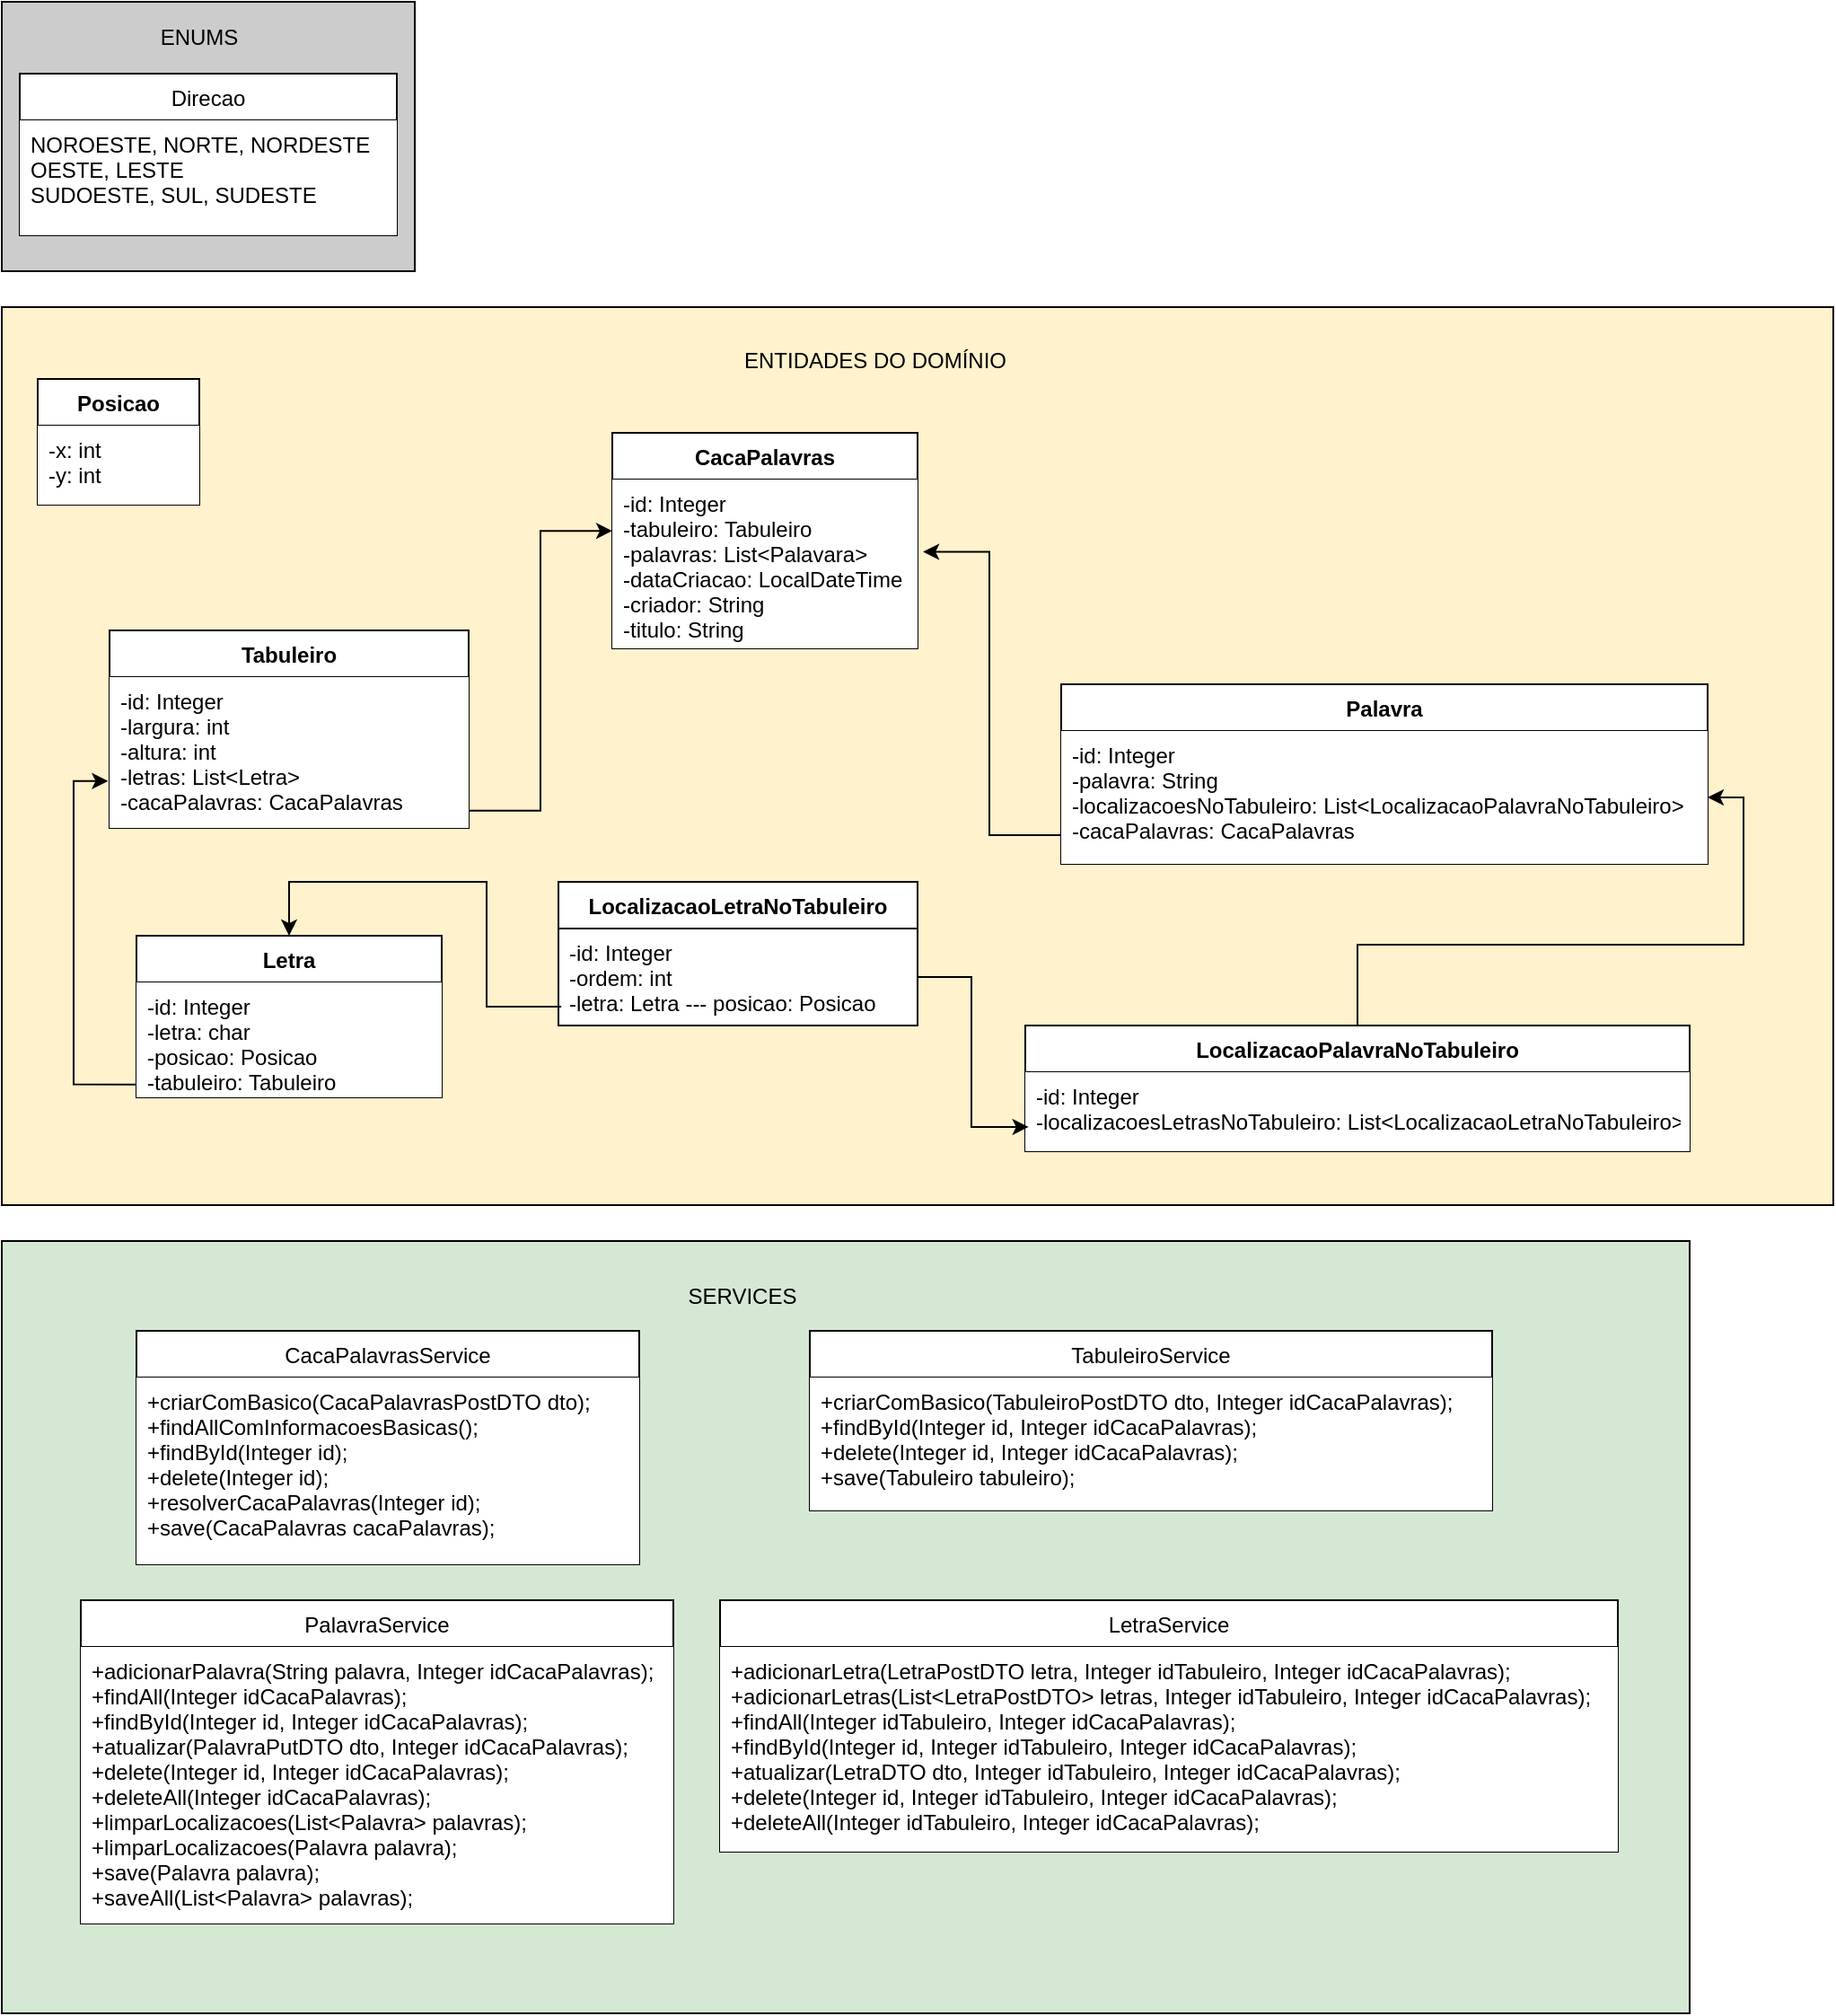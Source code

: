 <mxfile version="14.9.6" type="device"><diagram id="u1EcMTFQbT4V3_aP3Qew" name="Page-1"><mxGraphModel dx="1553" dy="612" grid="1" gridSize="10" guides="1" tooltips="1" connect="1" arrows="1" fold="1" page="1" pageScale="1" pageWidth="827" pageHeight="1169" math="0" shadow="0"><root><mxCell id="0"/><mxCell id="1" parent="0"/><mxCell id="IM72dWIWO-FAsDDxXvbX-28" value="" style="rounded=0;whiteSpace=wrap;html=1;fillColor=#D5E8D4;" parent="1" vertex="1"><mxGeometry x="40" y="820" width="940" height="430" as="geometry"/></mxCell><mxCell id="IM72dWIWO-FAsDDxXvbX-24" value="" style="rounded=0;whiteSpace=wrap;html=1;fillColor=#FFF2CC;" parent="1" vertex="1"><mxGeometry x="40" y="300" width="1020" height="500" as="geometry"/></mxCell><mxCell id="nkcUQBqj6a9hrPRHC_09-30" style="edgeStyle=orthogonalEdgeStyle;rounded=0;orthogonalLoop=1;jettySize=auto;html=1;entryX=-0.004;entryY=0.689;entryDx=0;entryDy=0;entryPerimeter=0;fillColor=#FFFFFF;exitX=0.005;exitY=0.888;exitDx=0;exitDy=0;exitPerimeter=0;" parent="1" source="KQiIPz32LGIHgp64T81v-2" target="nkcUQBqj6a9hrPRHC_09-14" edge="1"><mxGeometry relative="1" as="geometry"/></mxCell><mxCell id="KQiIPz32LGIHgp64T81v-1" value="Letra" style="swimlane;fontStyle=1;align=center;verticalAlign=top;childLayout=stackLayout;horizontal=1;startSize=26;horizontalStack=0;resizeParent=1;resizeParentMax=0;resizeLast=0;collapsible=1;marginBottom=0;fillColor=#FFFFFF;" parent="1" vertex="1"><mxGeometry x="115" y="650" width="170" height="90" as="geometry"><mxRectangle x="30" y="170" width="60" height="26" as="alternateBounds"/></mxGeometry></mxCell><mxCell id="KQiIPz32LGIHgp64T81v-2" value="-id: Integer&#10;-letra: char&#10;-posicao: Posicao&#10;-tabuleiro: Tabuleiro" style="text;strokeColor=none;fillColor=#FFFFFF;align=left;verticalAlign=top;spacingLeft=4;spacingRight=4;overflow=hidden;rotatable=0;points=[[0,0.5],[1,0.5]];portConstraint=eastwest;" parent="KQiIPz32LGIHgp64T81v-1" vertex="1"><mxGeometry y="26" width="170" height="64" as="geometry"/></mxCell><mxCell id="nkcUQBqj6a9hrPRHC_09-1" value="CacaPalavras" style="swimlane;fontStyle=1;align=center;verticalAlign=top;childLayout=stackLayout;horizontal=1;startSize=26;horizontalStack=0;resizeParent=1;resizeParentMax=0;resizeLast=0;collapsible=1;marginBottom=0;fillColor=#FFFFFF;" parent="1" vertex="1"><mxGeometry x="380" y="370" width="170" height="120" as="geometry"><mxRectangle x="380" y="370" width="60" height="26" as="alternateBounds"/></mxGeometry></mxCell><mxCell id="nkcUQBqj6a9hrPRHC_09-2" value="-id: Integer&#10;-tabuleiro: Tabuleiro&#10;-palavras: List&lt;Palavara&gt;&#10;-dataCriacao: LocalDateTime&#10;-criador: String&#10;-titulo: String" style="text;strokeColor=none;fillColor=#FFFFFF;align=left;verticalAlign=top;spacingLeft=4;spacingRight=4;overflow=hidden;rotatable=0;points=[[0,0.5],[1,0.5]];portConstraint=eastwest;" parent="nkcUQBqj6a9hrPRHC_09-1" vertex="1"><mxGeometry y="26" width="170" height="94" as="geometry"/></mxCell><mxCell id="nkcUQBqj6a9hrPRHC_09-3" value="LocalizacaoLetraNoTabuleiro" style="swimlane;fontStyle=1;align=center;verticalAlign=top;childLayout=stackLayout;horizontal=1;startSize=26;horizontalStack=0;resizeParent=1;resizeParentMax=0;resizeLast=0;collapsible=1;marginBottom=0;fillColor=#FFFFFF;" parent="1" vertex="1"><mxGeometry x="350" y="620" width="200" height="80" as="geometry"><mxRectangle x="30" y="170" width="60" height="26" as="alternateBounds"/></mxGeometry></mxCell><mxCell id="nkcUQBqj6a9hrPRHC_09-4" value="-id: Integer&#10;-ordem: int&#10;-letra: Letra --- posicao: Posicao" style="text;strokeColor=#000000;fillColor=#FFFFFF;align=left;verticalAlign=top;spacingLeft=4;spacingRight=4;overflow=hidden;rotatable=0;points=[[0,0.5],[1,0.5]];portConstraint=eastwest;" parent="nkcUQBqj6a9hrPRHC_09-3" vertex="1"><mxGeometry y="26" width="200" height="54" as="geometry"/></mxCell><mxCell id="nkcUQBqj6a9hrPRHC_09-28" style="edgeStyle=orthogonalEdgeStyle;rounded=0;orthogonalLoop=1;jettySize=auto;html=1;entryX=1;entryY=0.5;entryDx=0;entryDy=0;fillColor=#FFFFFF;" parent="1" source="nkcUQBqj6a9hrPRHC_09-5" target="nkcUQBqj6a9hrPRHC_09-8" edge="1"><mxGeometry relative="1" as="geometry"/></mxCell><mxCell id="nkcUQBqj6a9hrPRHC_09-5" value="LocalizacaoPalavraNoTabuleiro" style="swimlane;fontStyle=1;align=center;verticalAlign=top;childLayout=stackLayout;horizontal=1;startSize=26;horizontalStack=0;resizeParent=1;resizeParentMax=0;resizeLast=0;collapsible=1;marginBottom=0;fillColor=#FFFFFF;" parent="1" vertex="1"><mxGeometry x="610" y="700" width="370" height="70" as="geometry"><mxRectangle x="30" y="170" width="60" height="26" as="alternateBounds"/></mxGeometry></mxCell><mxCell id="nkcUQBqj6a9hrPRHC_09-6" value="-id: Integer&#10;-localizacoesLetrasNoTabuleiro: List&lt;LocalizacaoLetraNoTabuleiro&gt;" style="text;strokeColor=none;fillColor=#FFFFFF;align=left;verticalAlign=top;spacingLeft=4;spacingRight=4;overflow=hidden;rotatable=0;points=[[0,0.5],[1,0.5]];portConstraint=eastwest;" parent="nkcUQBqj6a9hrPRHC_09-5" vertex="1"><mxGeometry y="26" width="370" height="44" as="geometry"/></mxCell><mxCell id="nkcUQBqj6a9hrPRHC_09-32" style="edgeStyle=orthogonalEdgeStyle;rounded=0;orthogonalLoop=1;jettySize=auto;html=1;entryX=1.018;entryY=0.428;entryDx=0;entryDy=0;entryPerimeter=0;fillColor=#FFFFFF;exitX=0.003;exitY=0.784;exitDx=0;exitDy=0;exitPerimeter=0;" parent="1" source="nkcUQBqj6a9hrPRHC_09-8" target="nkcUQBqj6a9hrPRHC_09-2" edge="1"><mxGeometry relative="1" as="geometry"/></mxCell><mxCell id="nkcUQBqj6a9hrPRHC_09-7" value="Palavra" style="swimlane;fontStyle=1;align=center;verticalAlign=top;childLayout=stackLayout;horizontal=1;startSize=26;horizontalStack=0;resizeParent=1;resizeParentMax=0;resizeLast=0;collapsible=1;marginBottom=0;fillColor=#FFFFFF;" parent="1" vertex="1"><mxGeometry x="630" y="510" width="360" height="100" as="geometry"><mxRectangle x="30" y="170" width="60" height="26" as="alternateBounds"/></mxGeometry></mxCell><mxCell id="nkcUQBqj6a9hrPRHC_09-8" value="-id: Integer&#10;-palavra: String&#10;-localizacoesNoTabuleiro: List&lt;LocalizacaoPalavraNoTabuleiro&gt;&#10;-cacaPalavras: CacaPalavras" style="text;strokeColor=none;fillColor=#FFFFFF;align=left;verticalAlign=top;spacingLeft=4;spacingRight=4;overflow=hidden;rotatable=0;points=[[0,0.5],[1,0.5]];portConstraint=eastwest;" parent="nkcUQBqj6a9hrPRHC_09-7" vertex="1"><mxGeometry y="26" width="360" height="74" as="geometry"/></mxCell><mxCell id="nkcUQBqj6a9hrPRHC_09-31" style="edgeStyle=orthogonalEdgeStyle;rounded=0;orthogonalLoop=1;jettySize=auto;html=1;entryX=0;entryY=0.304;entryDx=0;entryDy=0;fillColor=#FFFFFF;entryPerimeter=0;exitX=0.996;exitY=0.886;exitDx=0;exitDy=0;exitPerimeter=0;" parent="1" source="nkcUQBqj6a9hrPRHC_09-14" target="nkcUQBqj6a9hrPRHC_09-2" edge="1"><mxGeometry relative="1" as="geometry"/></mxCell><mxCell id="nkcUQBqj6a9hrPRHC_09-13" value="Tabuleiro" style="swimlane;fontStyle=1;align=center;verticalAlign=top;childLayout=stackLayout;horizontal=1;startSize=26;horizontalStack=0;resizeParent=1;resizeParentMax=0;resizeLast=0;collapsible=1;marginBottom=0;fillColor=#FFFFFF;" parent="1" vertex="1"><mxGeometry x="100" y="480" width="200" height="110" as="geometry"><mxRectangle x="30" y="170" width="60" height="26" as="alternateBounds"/></mxGeometry></mxCell><mxCell id="nkcUQBqj6a9hrPRHC_09-14" value="-id: Integer&#10;-largura: int&#10;-altura: int&#10;-letras: List&lt;Letra&gt;&#10;-cacaPalavras: CacaPalavras&#10;" style="text;strokeColor=none;fillColor=#FFFFFF;align=left;verticalAlign=top;spacingLeft=4;spacingRight=4;overflow=hidden;rotatable=0;points=[[0,0.5],[1,0.5]];portConstraint=eastwest;" parent="nkcUQBqj6a9hrPRHC_09-13" vertex="1"><mxGeometry y="26" width="200" height="84" as="geometry"/></mxCell><mxCell id="nkcUQBqj6a9hrPRHC_09-24" style="edgeStyle=orthogonalEdgeStyle;rounded=0;orthogonalLoop=1;jettySize=auto;html=1;entryX=0.005;entryY=0.693;entryDx=0;entryDy=0;fillColor=#FFFFFF;entryPerimeter=0;" parent="1" source="nkcUQBqj6a9hrPRHC_09-4" target="nkcUQBqj6a9hrPRHC_09-6" edge="1"><mxGeometry relative="1" as="geometry"/></mxCell><mxCell id="IM72dWIWO-FAsDDxXvbX-3" value="CacaPalavrasService" style="swimlane;fontStyle=0;childLayout=stackLayout;horizontal=1;startSize=26;fillColor=#FFFFFF;horizontalStack=0;resizeParent=1;resizeParentMax=0;resizeLast=0;collapsible=1;marginBottom=0;" parent="1" vertex="1"><mxGeometry x="115" y="870" width="280" height="130" as="geometry"/></mxCell><mxCell id="IM72dWIWO-FAsDDxXvbX-4" value="+criarComBasico(CacaPalavrasPostDTO dto);&#10;+findAllComInformacoesBasicas();&#10;+findById(Integer id);&#10;+delete(Integer id);&#10;+resolverCacaPalavras(Integer id);&#10;+save(CacaPalavras cacaPalavras);&#10;" style="text;strokeColor=none;fillColor=#FFFFFF;align=left;verticalAlign=top;spacingLeft=4;spacingRight=4;overflow=hidden;rotatable=0;points=[[0,0.5],[1,0.5]];portConstraint=eastwest;" parent="IM72dWIWO-FAsDDxXvbX-3" vertex="1"><mxGeometry y="26" width="280" height="104" as="geometry"/></mxCell><mxCell id="IM72dWIWO-FAsDDxXvbX-21" value="" style="rounded=0;whiteSpace=wrap;html=1;fillColor=#CCCCCC;" parent="1" vertex="1"><mxGeometry x="40" y="130" width="230" height="150" as="geometry"/></mxCell><mxCell id="IM72dWIWO-FAsDDxXvbX-22" value="ENUMS" style="text;html=1;strokeColor=none;fillColor=none;align=center;verticalAlign=middle;whiteSpace=wrap;rounded=0;" parent="1" vertex="1"><mxGeometry x="130" y="140" width="40" height="20" as="geometry"/></mxCell><mxCell id="-nPHM1s0yRDbdIqJbonJ-1" value="Direcao" style="swimlane;fontStyle=0;childLayout=stackLayout;horizontal=1;startSize=26;fillColor=#FFFFFF;horizontalStack=0;resizeParent=1;resizeParentMax=0;resizeLast=0;collapsible=1;marginBottom=0;" parent="1" vertex="1"><mxGeometry x="50" y="170" width="210" height="90" as="geometry"/></mxCell><mxCell id="-nPHM1s0yRDbdIqJbonJ-2" value="NOROESTE, NORTE, NORDESTE&#10;OESTE, LESTE&#10;SUDOESTE, SUL, SUDESTE" style="text;strokeColor=none;fillColor=#FFFFFF;align=left;verticalAlign=top;spacingLeft=4;spacingRight=4;overflow=hidden;rotatable=0;points=[[0,0.5],[1,0.5]];portConstraint=eastwest;" parent="-nPHM1s0yRDbdIqJbonJ-1" vertex="1"><mxGeometry y="26" width="210" height="64" as="geometry"/></mxCell><mxCell id="nkcUQBqj6a9hrPRHC_09-10" value="Posicao" style="swimlane;fontStyle=1;align=center;verticalAlign=top;childLayout=stackLayout;horizontal=1;startSize=26;horizontalStack=0;resizeParent=1;resizeParentMax=0;resizeLast=0;collapsible=1;marginBottom=0;" parent="1" vertex="1"><mxGeometry x="60" y="340" width="90" height="70" as="geometry"><mxRectangle x="30" y="170" width="60" height="26" as="alternateBounds"/></mxGeometry></mxCell><mxCell id="nkcUQBqj6a9hrPRHC_09-11" value="-x: int&#10;-y: int" style="text;strokeColor=none;fillColor=#FFFFFF;align=left;verticalAlign=top;spacingLeft=4;spacingRight=4;overflow=hidden;rotatable=0;points=[[0,0.5],[1,0.5]];portConstraint=eastwest;" parent="nkcUQBqj6a9hrPRHC_09-10" vertex="1"><mxGeometry y="26" width="90" height="44" as="geometry"/></mxCell><mxCell id="IM72dWIWO-FAsDDxXvbX-27" value="ENTIDADES DO DOMÍNIO" style="text;html=1;strokeColor=none;fillColor=none;align=center;verticalAlign=middle;whiteSpace=wrap;rounded=0;" parent="1" vertex="1"><mxGeometry x="423" y="320" width="207" height="20" as="geometry"/></mxCell><mxCell id="IM72dWIWO-FAsDDxXvbX-29" value="SERVICES" style="text;html=1;strokeColor=none;fillColor=none;align=center;verticalAlign=middle;whiteSpace=wrap;rounded=0;" parent="1" vertex="1"><mxGeometry x="415" y="841" width="75" height="20" as="geometry"/></mxCell><mxCell id="XCyswJATkYVNGuCuiXk4-3" style="edgeStyle=orthogonalEdgeStyle;rounded=0;orthogonalLoop=1;jettySize=auto;html=1;entryX=0.5;entryY=0;entryDx=0;entryDy=0;fillColor=#FFFFFF;exitX=0.008;exitY=0.806;exitDx=0;exitDy=0;exitPerimeter=0;" edge="1" parent="1" source="nkcUQBqj6a9hrPRHC_09-4" target="KQiIPz32LGIHgp64T81v-1"><mxGeometry relative="1" as="geometry"><mxPoint x="207" y="743" as="sourcePoint"/><mxPoint x="109.2" y="573.876" as="targetPoint"/><Array as="points"><mxPoint x="310" y="690"/><mxPoint x="310" y="620"/><mxPoint x="200" y="620"/></Array></mxGeometry></mxCell><mxCell id="XCyswJATkYVNGuCuiXk4-4" value="TabuleiroService" style="swimlane;fontStyle=0;childLayout=stackLayout;horizontal=1;startSize=26;fillColor=#FFFFFF;horizontalStack=0;resizeParent=1;resizeParentMax=0;resizeLast=0;collapsible=1;marginBottom=0;" vertex="1" parent="1"><mxGeometry x="490" y="870" width="380" height="100" as="geometry"/></mxCell><mxCell id="XCyswJATkYVNGuCuiXk4-5" value="+criarComBasico(TabuleiroPostDTO dto, Integer idCacaPalavras);&#10;+findById(Integer id, Integer idCacaPalavras);&#10;+delete(Integer id, Integer idCacaPalavras);&#10;+save(Tabuleiro tabuleiro);" style="text;strokeColor=none;fillColor=#FFFFFF;align=left;verticalAlign=top;spacingLeft=4;spacingRight=4;overflow=hidden;rotatable=0;points=[[0,0.5],[1,0.5]];portConstraint=eastwest;" vertex="1" parent="XCyswJATkYVNGuCuiXk4-4"><mxGeometry y="26" width="380" height="74" as="geometry"/></mxCell><mxCell id="XCyswJATkYVNGuCuiXk4-6" value="PalavraService" style="swimlane;fontStyle=0;childLayout=stackLayout;horizontal=1;startSize=26;fillColor=#FFFFFF;horizontalStack=0;resizeParent=1;resizeParentMax=0;resizeLast=0;collapsible=1;marginBottom=0;" vertex="1" parent="1"><mxGeometry x="84" y="1020" width="330" height="180" as="geometry"/></mxCell><mxCell id="XCyswJATkYVNGuCuiXk4-7" value="+adicionarPalavra(String palavra, Integer idCacaPalavras);&#10;+findAll(Integer idCacaPalavras);&#10;+findById(Integer id, Integer idCacaPalavras);&#10;+atualizar(PalavraPutDTO dto, Integer idCacaPalavras);&#10;+delete(Integer id, Integer idCacaPalavras);&#10;+deleteAll(Integer idCacaPalavras);&#10;+limparLocalizacoes(List&lt;Palavra&gt; palavras);&#10;+limparLocalizacoes(Palavra palavra);&#10;+save(Palavra palavra);&#10;+saveAll(List&lt;Palavra&gt; palavras);" style="text;strokeColor=none;fillColor=#FFFFFF;align=left;verticalAlign=top;spacingLeft=4;spacingRight=4;overflow=hidden;rotatable=0;points=[[0,0.5],[1,0.5]];portConstraint=eastwest;" vertex="1" parent="XCyswJATkYVNGuCuiXk4-6"><mxGeometry y="26" width="330" height="154" as="geometry"/></mxCell><mxCell id="XCyswJATkYVNGuCuiXk4-8" value="LetraService" style="swimlane;fontStyle=0;childLayout=stackLayout;horizontal=1;startSize=26;fillColor=#FFFFFF;horizontalStack=0;resizeParent=1;resizeParentMax=0;resizeLast=0;collapsible=1;marginBottom=0;" vertex="1" parent="1"><mxGeometry x="440" y="1020" width="500" height="140" as="geometry"/></mxCell><mxCell id="XCyswJATkYVNGuCuiXk4-9" value="+adicionarLetra(LetraPostDTO letra, Integer idTabuleiro, Integer idCacaPalavras);&#10;+adicionarLetras(List&lt;LetraPostDTO&gt; letras, Integer idTabuleiro, Integer idCacaPalavras);&#10;+findAll(Integer idTabuleiro, Integer idCacaPalavras);&#10;+findById(Integer id, Integer idTabuleiro, Integer idCacaPalavras);&#10;+atualizar(LetraDTO dto, Integer idTabuleiro, Integer idCacaPalavras);&#10;+delete(Integer id, Integer idTabuleiro, Integer idCacaPalavras);&#10;+deleteAll(Integer idTabuleiro, Integer idCacaPalavras);" style="text;strokeColor=none;fillColor=#FFFFFF;align=left;verticalAlign=top;spacingLeft=4;spacingRight=4;overflow=hidden;rotatable=0;points=[[0,0.5],[1,0.5]];portConstraint=eastwest;" vertex="1" parent="XCyswJATkYVNGuCuiXk4-8"><mxGeometry y="26" width="500" height="114" as="geometry"/></mxCell></root></mxGraphModel></diagram></mxfile>